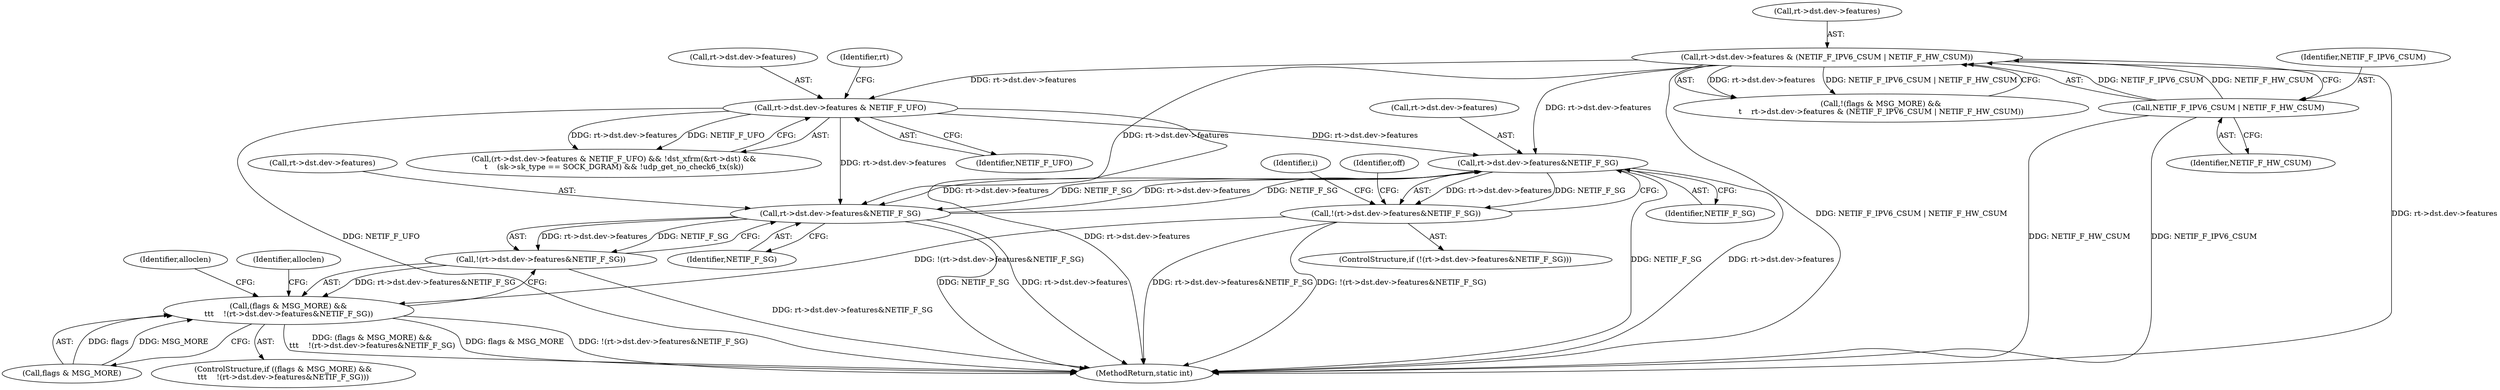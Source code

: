 digraph "0_linux_232cd35d0804cc241eb887bb8d4d9b3b9881c64a@pointer" {
"1000908" [label="(Call,rt->dst.dev->features&NETIF_F_SG)"];
"1000379" [label="(Call,rt->dst.dev->features & (NETIF_F_IPV6_CSUM | NETIF_F_HW_CSUM))"];
"1000387" [label="(Call,NETIF_F_IPV6_CSUM | NETIF_F_HW_CSUM)"];
"1000624" [label="(Call,rt->dst.dev->features&NETIF_F_SG)"];
"1000453" [label="(Call,rt->dst.dev->features & NETIF_F_UFO)"];
"1000908" [label="(Call,rt->dst.dev->features&NETIF_F_SG)"];
"1000623" [label="(Call,!(rt->dst.dev->features&NETIF_F_SG))"];
"1000619" [label="(Call,(flags & MSG_MORE) &&\n\t\t\t    !(rt->dst.dev->features&NETIF_F_SG))"];
"1000907" [label="(Call,!(rt->dst.dev->features&NETIF_F_SG))"];
"1000624" [label="(Call,rt->dst.dev->features&NETIF_F_SG)"];
"1000618" [label="(ControlStructure,if ((flags & MSG_MORE) &&\n\t\t\t    !(rt->dst.dev->features&NETIF_F_SG)))"];
"1000452" [label="(Call,(rt->dst.dev->features & NETIF_F_UFO) && !dst_xfrm(&rt->dst) &&\n\t    (sk->sk_type == SOCK_DGRAM) && !udp_get_no_check6_tx(sk))"];
"1000916" [label="(Identifier,NETIF_F_SG)"];
"1000387" [label="(Call,NETIF_F_IPV6_CSUM | NETIF_F_HW_CSUM)"];
"1000634" [label="(Identifier,alloclen)"];
"1000909" [label="(Call,rt->dst.dev->features)"];
"1000374" [label="(Call,!(flags & MSG_MORE) &&\n\t    rt->dst.dev->features & (NETIF_F_IPV6_CSUM | NETIF_F_HW_CSUM))"];
"1000619" [label="(Call,(flags & MSG_MORE) &&\n\t\t\t    !(rt->dst.dev->features&NETIF_F_SG))"];
"1000467" [label="(Identifier,rt)"];
"1001103" [label="(MethodReturn,static int)"];
"1000632" [label="(Identifier,NETIF_F_SG)"];
"1000906" [label="(ControlStructure,if (!(rt->dst.dev->features&NETIF_F_SG)))"];
"1000638" [label="(Identifier,alloclen)"];
"1000907" [label="(Call,!(rt->dst.dev->features&NETIF_F_SG))"];
"1000620" [label="(Call,flags & MSG_MORE)"];
"1000908" [label="(Call,rt->dst.dev->features&NETIF_F_SG)"];
"1000461" [label="(Identifier,NETIF_F_UFO)"];
"1000920" [label="(Identifier,off)"];
"1000453" [label="(Call,rt->dst.dev->features & NETIF_F_UFO)"];
"1000949" [label="(Identifier,i)"];
"1000623" [label="(Call,!(rt->dst.dev->features&NETIF_F_SG))"];
"1000388" [label="(Identifier,NETIF_F_IPV6_CSUM)"];
"1000380" [label="(Call,rt->dst.dev->features)"];
"1000389" [label="(Identifier,NETIF_F_HW_CSUM)"];
"1000454" [label="(Call,rt->dst.dev->features)"];
"1000625" [label="(Call,rt->dst.dev->features)"];
"1000379" [label="(Call,rt->dst.dev->features & (NETIF_F_IPV6_CSUM | NETIF_F_HW_CSUM))"];
"1000908" -> "1000907"  [label="AST: "];
"1000908" -> "1000916"  [label="CFG: "];
"1000909" -> "1000908"  [label="AST: "];
"1000916" -> "1000908"  [label="AST: "];
"1000907" -> "1000908"  [label="CFG: "];
"1000908" -> "1001103"  [label="DDG: NETIF_F_SG"];
"1000908" -> "1001103"  [label="DDG: rt->dst.dev->features"];
"1000908" -> "1000624"  [label="DDG: rt->dst.dev->features"];
"1000908" -> "1000624"  [label="DDG: NETIF_F_SG"];
"1000908" -> "1000907"  [label="DDG: rt->dst.dev->features"];
"1000908" -> "1000907"  [label="DDG: NETIF_F_SG"];
"1000379" -> "1000908"  [label="DDG: rt->dst.dev->features"];
"1000624" -> "1000908"  [label="DDG: rt->dst.dev->features"];
"1000624" -> "1000908"  [label="DDG: NETIF_F_SG"];
"1000453" -> "1000908"  [label="DDG: rt->dst.dev->features"];
"1000379" -> "1000374"  [label="AST: "];
"1000379" -> "1000387"  [label="CFG: "];
"1000380" -> "1000379"  [label="AST: "];
"1000387" -> "1000379"  [label="AST: "];
"1000374" -> "1000379"  [label="CFG: "];
"1000379" -> "1001103"  [label="DDG: rt->dst.dev->features"];
"1000379" -> "1001103"  [label="DDG: NETIF_F_IPV6_CSUM | NETIF_F_HW_CSUM"];
"1000379" -> "1000374"  [label="DDG: rt->dst.dev->features"];
"1000379" -> "1000374"  [label="DDG: NETIF_F_IPV6_CSUM | NETIF_F_HW_CSUM"];
"1000387" -> "1000379"  [label="DDG: NETIF_F_IPV6_CSUM"];
"1000387" -> "1000379"  [label="DDG: NETIF_F_HW_CSUM"];
"1000379" -> "1000453"  [label="DDG: rt->dst.dev->features"];
"1000379" -> "1000624"  [label="DDG: rt->dst.dev->features"];
"1000387" -> "1000389"  [label="CFG: "];
"1000388" -> "1000387"  [label="AST: "];
"1000389" -> "1000387"  [label="AST: "];
"1000387" -> "1001103"  [label="DDG: NETIF_F_HW_CSUM"];
"1000387" -> "1001103"  [label="DDG: NETIF_F_IPV6_CSUM"];
"1000624" -> "1000623"  [label="AST: "];
"1000624" -> "1000632"  [label="CFG: "];
"1000625" -> "1000624"  [label="AST: "];
"1000632" -> "1000624"  [label="AST: "];
"1000623" -> "1000624"  [label="CFG: "];
"1000624" -> "1001103"  [label="DDG: NETIF_F_SG"];
"1000624" -> "1001103"  [label="DDG: rt->dst.dev->features"];
"1000624" -> "1000623"  [label="DDG: rt->dst.dev->features"];
"1000624" -> "1000623"  [label="DDG: NETIF_F_SG"];
"1000453" -> "1000624"  [label="DDG: rt->dst.dev->features"];
"1000453" -> "1000452"  [label="AST: "];
"1000453" -> "1000461"  [label="CFG: "];
"1000454" -> "1000453"  [label="AST: "];
"1000461" -> "1000453"  [label="AST: "];
"1000467" -> "1000453"  [label="CFG: "];
"1000452" -> "1000453"  [label="CFG: "];
"1000453" -> "1001103"  [label="DDG: NETIF_F_UFO"];
"1000453" -> "1001103"  [label="DDG: rt->dst.dev->features"];
"1000453" -> "1000452"  [label="DDG: rt->dst.dev->features"];
"1000453" -> "1000452"  [label="DDG: NETIF_F_UFO"];
"1000623" -> "1000619"  [label="AST: "];
"1000619" -> "1000623"  [label="CFG: "];
"1000623" -> "1001103"  [label="DDG: rt->dst.dev->features&NETIF_F_SG"];
"1000623" -> "1000619"  [label="DDG: rt->dst.dev->features&NETIF_F_SG"];
"1000619" -> "1000618"  [label="AST: "];
"1000619" -> "1000620"  [label="CFG: "];
"1000620" -> "1000619"  [label="AST: "];
"1000634" -> "1000619"  [label="CFG: "];
"1000638" -> "1000619"  [label="CFG: "];
"1000619" -> "1001103"  [label="DDG: !(rt->dst.dev->features&NETIF_F_SG)"];
"1000619" -> "1001103"  [label="DDG: (flags & MSG_MORE) &&\n\t\t\t    !(rt->dst.dev->features&NETIF_F_SG)"];
"1000619" -> "1001103"  [label="DDG: flags & MSG_MORE"];
"1000620" -> "1000619"  [label="DDG: flags"];
"1000620" -> "1000619"  [label="DDG: MSG_MORE"];
"1000907" -> "1000619"  [label="DDG: !(rt->dst.dev->features&NETIF_F_SG)"];
"1000907" -> "1000906"  [label="AST: "];
"1000920" -> "1000907"  [label="CFG: "];
"1000949" -> "1000907"  [label="CFG: "];
"1000907" -> "1001103"  [label="DDG: !(rt->dst.dev->features&NETIF_F_SG)"];
"1000907" -> "1001103"  [label="DDG: rt->dst.dev->features&NETIF_F_SG"];
}
